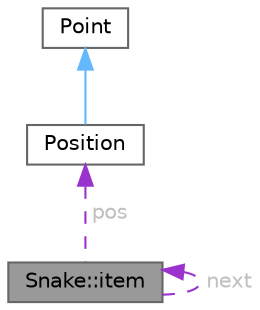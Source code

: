 digraph "Snake::item"
{
 // LATEX_PDF_SIZE
  bgcolor="transparent";
  edge [fontname=Helvetica,fontsize=10,labelfontname=Helvetica,labelfontsize=10];
  node [fontname=Helvetica,fontsize=10,shape=box,height=0.2,width=0.4];
  Node1 [id="Node000001",label="Snake::item",height=0.2,width=0.4,color="gray40", fillcolor="grey60", style="filled", fontcolor="black",tooltip="Структура для представления элементов змеи."];
  Node2 -> Node1 [id="edge1_Node000001_Node000002",dir="back",color="darkorchid3",style="dashed",tooltip=" ",label=" pos",fontcolor="grey" ];
  Node2 [id="Node000002",label="Position",height=0.2,width=0.4,color="gray40", fillcolor="white", style="filled",URL="$class_position.html",tooltip="Класс позиции."];
  Node3 -> Node2 [id="edge2_Node000002_Node000003",dir="back",color="steelblue1",style="solid",tooltip=" "];
  Node3 [id="Node000003",label="Point",height=0.2,width=0.4,color="gray40", fillcolor="white", style="filled",URL="$class_point.html",tooltip="Класс точки на плоскости."];
  Node1 -> Node1 [id="edge3_Node000001_Node000001",dir="back",color="darkorchid3",style="dashed",tooltip=" ",label=" next",fontcolor="grey" ];
}
